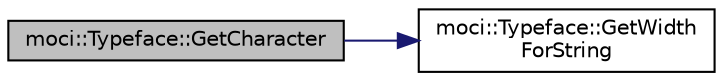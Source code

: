 digraph "moci::Typeface::GetCharacter"
{
 // INTERACTIVE_SVG=YES
  edge [fontname="Helvetica",fontsize="10",labelfontname="Helvetica",labelfontsize="10"];
  node [fontname="Helvetica",fontsize="10",shape=record];
  rankdir="LR";
  Node3 [label="moci::Typeface::GetCharacter",height=0.2,width=0.4,color="black", fillcolor="grey75", style="filled", fontcolor="black"];
  Node3 -> Node4 [color="midnightblue",fontsize="10",style="solid",fontname="Helvetica"];
  Node4 [label="moci::Typeface::GetWidth\lForString",height=0.2,width=0.4,color="black", fillcolor="white", style="filled",URL="$classmoci_1_1Typeface.html#a4f441bc92296c5fcb3f9632e3e18bb5b"];
}
